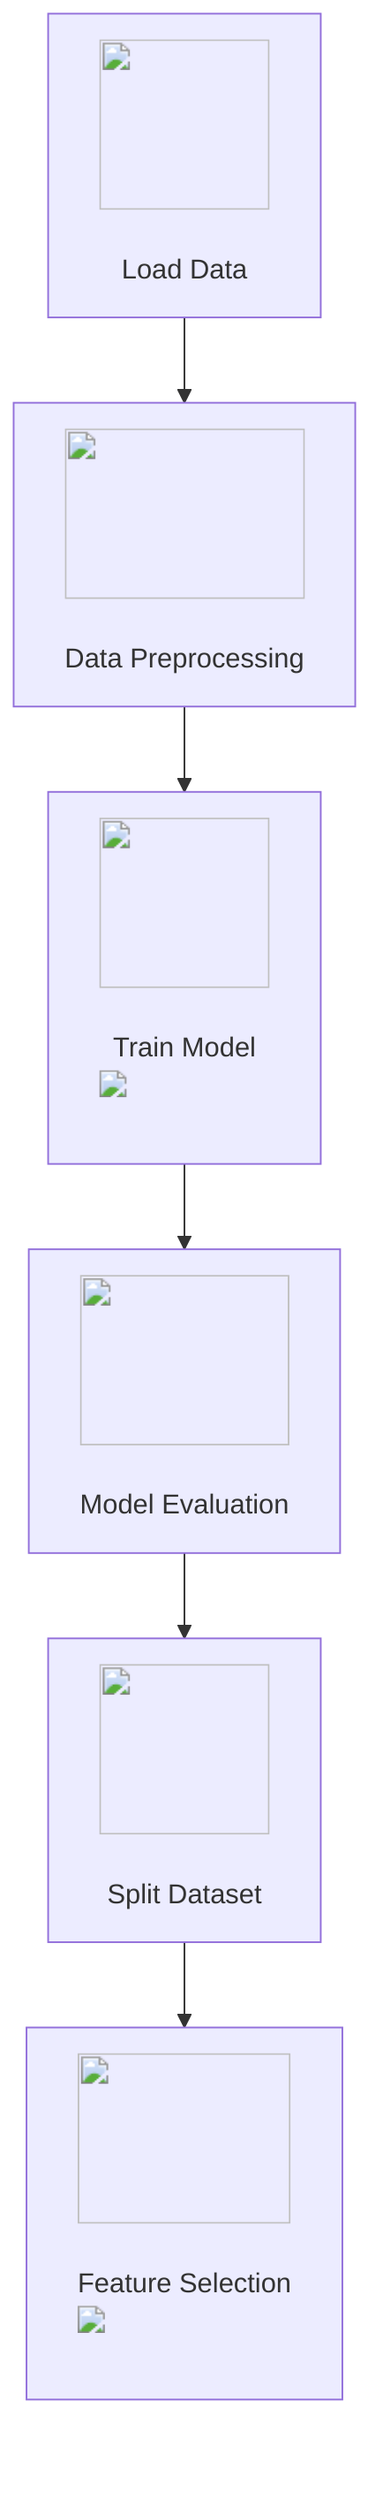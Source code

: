 graph TD;
    A["<img src='icons/file.svg' width=100 height=100/> <br/> Load Data"] --> B["<img src='icons/table.svg' width=100 height=100/> <br/> Data Preprocessing"];
    B --> C["<img src='icons/brain.svg' width=100 height=100/> <br/> Train Model <img src='dummy_plots/lineplot_template.svg'/> <br/> "];
    C --> D["<img src='icons/database.svg' width=100 height=100/> <br/> Model Evaluation"];
    D --> E["<img src='icons/row_split.svg' width=100 height=100/> <br/> Split Dataset"];
    E --> F["<img src='icons/column_split.svg' width=100 height=100/> <br/> Feature Selection <img src='dummy_plots/scatter_plot_template.svg'/> <br/>"];